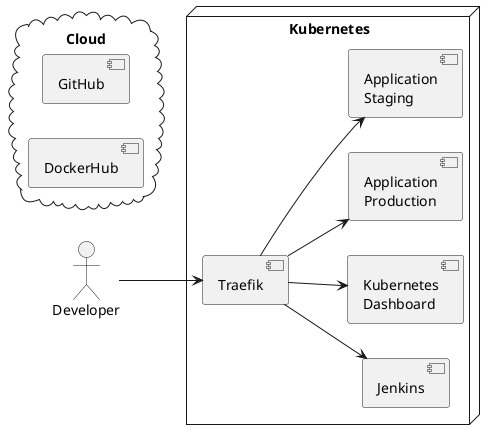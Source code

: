 @startuml
left to right direction

node "Kubernetes" {
    component "Jenkins" as jenkins
    component "Traefik" as traefik
    component "Kubernetes\nDashboard" as dashboard
    component "Application\nProduction" as applicationP
    component "Application\nStaging" as applicationS
    
    [traefik] -down-> [jenkins]
    [traefik] -down-> [dashboard]
    [traefik] -down-> [applicationP]
    [traefik] -down-> [applicationS]
}

actor "Developer" as developer
[developer] -down-> [traefik]

cloud "Cloud" {
    component "GitHub" as git
    component "DockerHub" as registry
}

@enduml